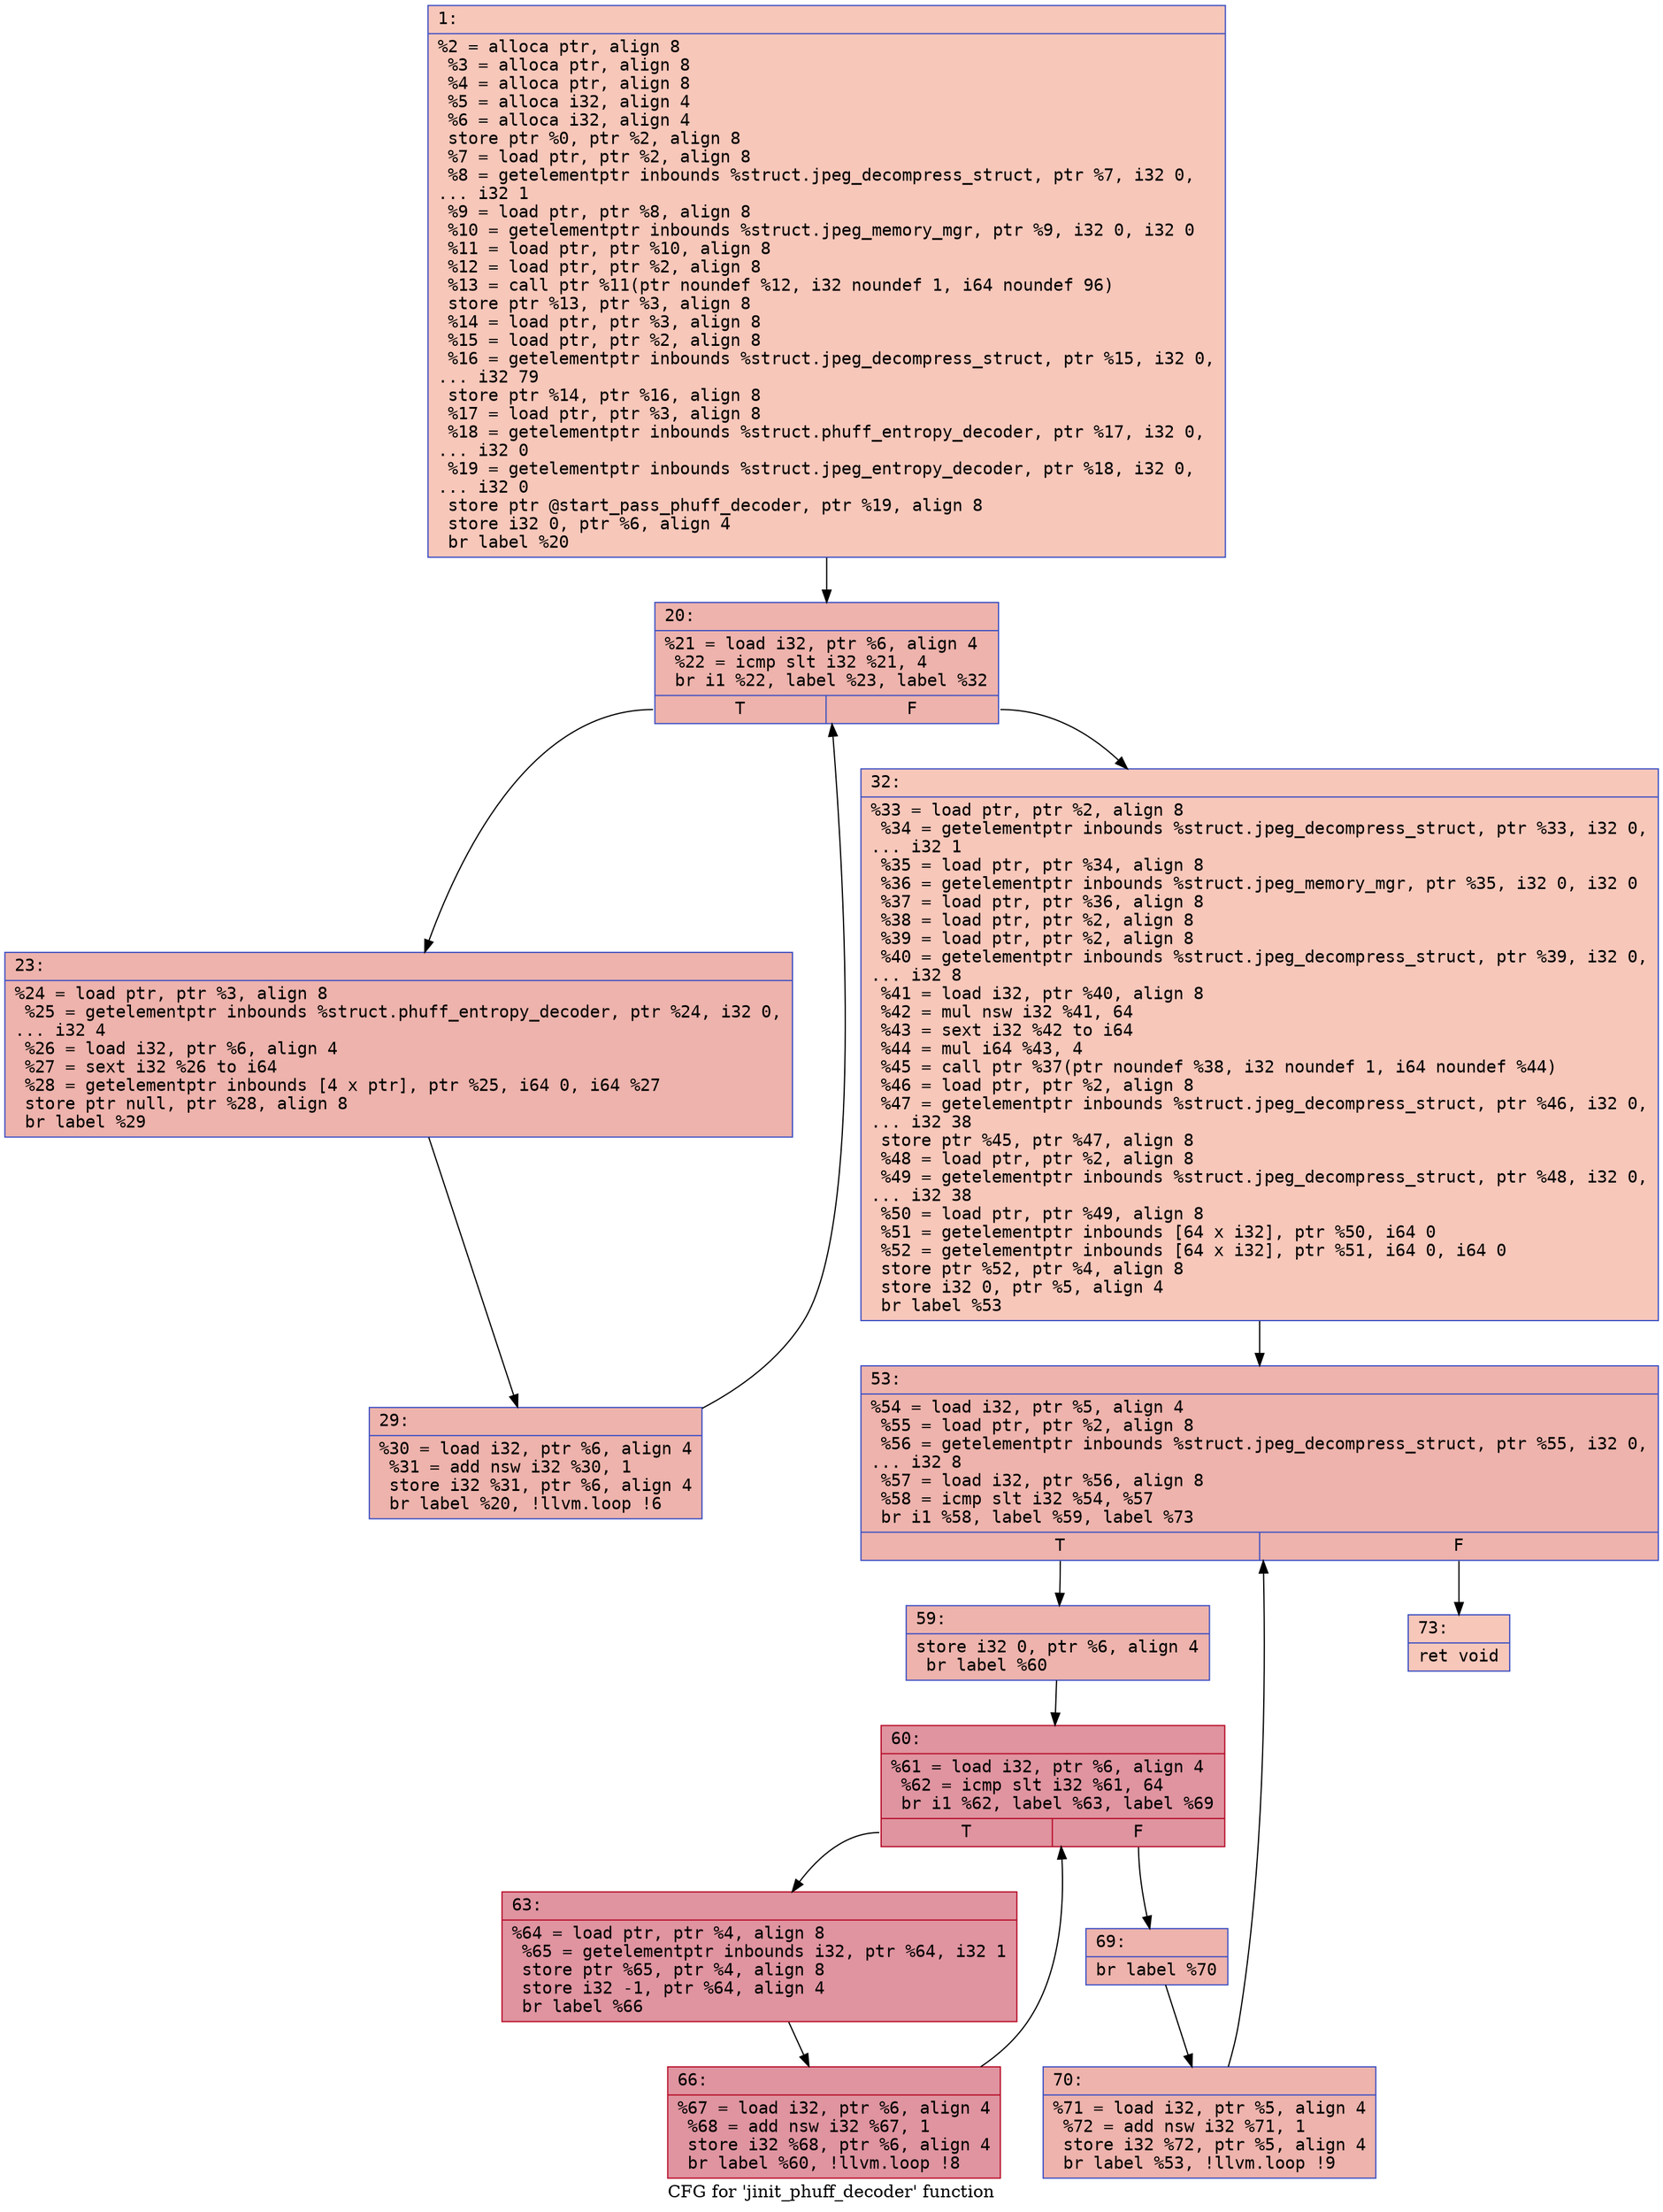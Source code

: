 digraph "CFG for 'jinit_phuff_decoder' function" {
	label="CFG for 'jinit_phuff_decoder' function";

	Node0x6000005ae080 [shape=record,color="#3d50c3ff", style=filled, fillcolor="#ec7f6370" fontname="Courier",label="{1:\l|  %2 = alloca ptr, align 8\l  %3 = alloca ptr, align 8\l  %4 = alloca ptr, align 8\l  %5 = alloca i32, align 4\l  %6 = alloca i32, align 4\l  store ptr %0, ptr %2, align 8\l  %7 = load ptr, ptr %2, align 8\l  %8 = getelementptr inbounds %struct.jpeg_decompress_struct, ptr %7, i32 0,\l... i32 1\l  %9 = load ptr, ptr %8, align 8\l  %10 = getelementptr inbounds %struct.jpeg_memory_mgr, ptr %9, i32 0, i32 0\l  %11 = load ptr, ptr %10, align 8\l  %12 = load ptr, ptr %2, align 8\l  %13 = call ptr %11(ptr noundef %12, i32 noundef 1, i64 noundef 96)\l  store ptr %13, ptr %3, align 8\l  %14 = load ptr, ptr %3, align 8\l  %15 = load ptr, ptr %2, align 8\l  %16 = getelementptr inbounds %struct.jpeg_decompress_struct, ptr %15, i32 0,\l... i32 79\l  store ptr %14, ptr %16, align 8\l  %17 = load ptr, ptr %3, align 8\l  %18 = getelementptr inbounds %struct.phuff_entropy_decoder, ptr %17, i32 0,\l... i32 0\l  %19 = getelementptr inbounds %struct.jpeg_entropy_decoder, ptr %18, i32 0,\l... i32 0\l  store ptr @start_pass_phuff_decoder, ptr %19, align 8\l  store i32 0, ptr %6, align 4\l  br label %20\l}"];
	Node0x6000005ae080 -> Node0x6000005ae0d0[tooltip="1 -> 20\nProbability 100.00%" ];
	Node0x6000005ae0d0 [shape=record,color="#3d50c3ff", style=filled, fillcolor="#d6524470" fontname="Courier",label="{20:\l|  %21 = load i32, ptr %6, align 4\l  %22 = icmp slt i32 %21, 4\l  br i1 %22, label %23, label %32\l|{<s0>T|<s1>F}}"];
	Node0x6000005ae0d0:s0 -> Node0x6000005ae120[tooltip="20 -> 23\nProbability 96.88%" ];
	Node0x6000005ae0d0:s1 -> Node0x6000005ae1c0[tooltip="20 -> 32\nProbability 3.12%" ];
	Node0x6000005ae120 [shape=record,color="#3d50c3ff", style=filled, fillcolor="#d6524470" fontname="Courier",label="{23:\l|  %24 = load ptr, ptr %3, align 8\l  %25 = getelementptr inbounds %struct.phuff_entropy_decoder, ptr %24, i32 0,\l... i32 4\l  %26 = load i32, ptr %6, align 4\l  %27 = sext i32 %26 to i64\l  %28 = getelementptr inbounds [4 x ptr], ptr %25, i64 0, i64 %27\l  store ptr null, ptr %28, align 8\l  br label %29\l}"];
	Node0x6000005ae120 -> Node0x6000005ae170[tooltip="23 -> 29\nProbability 100.00%" ];
	Node0x6000005ae170 [shape=record,color="#3d50c3ff", style=filled, fillcolor="#d6524470" fontname="Courier",label="{29:\l|  %30 = load i32, ptr %6, align 4\l  %31 = add nsw i32 %30, 1\l  store i32 %31, ptr %6, align 4\l  br label %20, !llvm.loop !6\l}"];
	Node0x6000005ae170 -> Node0x6000005ae0d0[tooltip="29 -> 20\nProbability 100.00%" ];
	Node0x6000005ae1c0 [shape=record,color="#3d50c3ff", style=filled, fillcolor="#ec7f6370" fontname="Courier",label="{32:\l|  %33 = load ptr, ptr %2, align 8\l  %34 = getelementptr inbounds %struct.jpeg_decompress_struct, ptr %33, i32 0,\l... i32 1\l  %35 = load ptr, ptr %34, align 8\l  %36 = getelementptr inbounds %struct.jpeg_memory_mgr, ptr %35, i32 0, i32 0\l  %37 = load ptr, ptr %36, align 8\l  %38 = load ptr, ptr %2, align 8\l  %39 = load ptr, ptr %2, align 8\l  %40 = getelementptr inbounds %struct.jpeg_decompress_struct, ptr %39, i32 0,\l... i32 8\l  %41 = load i32, ptr %40, align 8\l  %42 = mul nsw i32 %41, 64\l  %43 = sext i32 %42 to i64\l  %44 = mul i64 %43, 4\l  %45 = call ptr %37(ptr noundef %38, i32 noundef 1, i64 noundef %44)\l  %46 = load ptr, ptr %2, align 8\l  %47 = getelementptr inbounds %struct.jpeg_decompress_struct, ptr %46, i32 0,\l... i32 38\l  store ptr %45, ptr %47, align 8\l  %48 = load ptr, ptr %2, align 8\l  %49 = getelementptr inbounds %struct.jpeg_decompress_struct, ptr %48, i32 0,\l... i32 38\l  %50 = load ptr, ptr %49, align 8\l  %51 = getelementptr inbounds [64 x i32], ptr %50, i64 0\l  %52 = getelementptr inbounds [64 x i32], ptr %51, i64 0, i64 0\l  store ptr %52, ptr %4, align 8\l  store i32 0, ptr %5, align 4\l  br label %53\l}"];
	Node0x6000005ae1c0 -> Node0x6000005ae210[tooltip="32 -> 53\nProbability 100.00%" ];
	Node0x6000005ae210 [shape=record,color="#3d50c3ff", style=filled, fillcolor="#d6524470" fontname="Courier",label="{53:\l|  %54 = load i32, ptr %5, align 4\l  %55 = load ptr, ptr %2, align 8\l  %56 = getelementptr inbounds %struct.jpeg_decompress_struct, ptr %55, i32 0,\l... i32 8\l  %57 = load i32, ptr %56, align 8\l  %58 = icmp slt i32 %54, %57\l  br i1 %58, label %59, label %73\l|{<s0>T|<s1>F}}"];
	Node0x6000005ae210:s0 -> Node0x6000005ae260[tooltip="53 -> 59\nProbability 96.88%" ];
	Node0x6000005ae210:s1 -> Node0x6000005ae440[tooltip="53 -> 73\nProbability 3.12%" ];
	Node0x6000005ae260 [shape=record,color="#3d50c3ff", style=filled, fillcolor="#d6524470" fontname="Courier",label="{59:\l|  store i32 0, ptr %6, align 4\l  br label %60\l}"];
	Node0x6000005ae260 -> Node0x6000005ae2b0[tooltip="59 -> 60\nProbability 100.00%" ];
	Node0x6000005ae2b0 [shape=record,color="#b70d28ff", style=filled, fillcolor="#b70d2870" fontname="Courier",label="{60:\l|  %61 = load i32, ptr %6, align 4\l  %62 = icmp slt i32 %61, 64\l  br i1 %62, label %63, label %69\l|{<s0>T|<s1>F}}"];
	Node0x6000005ae2b0:s0 -> Node0x6000005ae300[tooltip="60 -> 63\nProbability 96.88%" ];
	Node0x6000005ae2b0:s1 -> Node0x6000005ae3a0[tooltip="60 -> 69\nProbability 3.12%" ];
	Node0x6000005ae300 [shape=record,color="#b70d28ff", style=filled, fillcolor="#b70d2870" fontname="Courier",label="{63:\l|  %64 = load ptr, ptr %4, align 8\l  %65 = getelementptr inbounds i32, ptr %64, i32 1\l  store ptr %65, ptr %4, align 8\l  store i32 -1, ptr %64, align 4\l  br label %66\l}"];
	Node0x6000005ae300 -> Node0x6000005ae350[tooltip="63 -> 66\nProbability 100.00%" ];
	Node0x6000005ae350 [shape=record,color="#b70d28ff", style=filled, fillcolor="#b70d2870" fontname="Courier",label="{66:\l|  %67 = load i32, ptr %6, align 4\l  %68 = add nsw i32 %67, 1\l  store i32 %68, ptr %6, align 4\l  br label %60, !llvm.loop !8\l}"];
	Node0x6000005ae350 -> Node0x6000005ae2b0[tooltip="66 -> 60\nProbability 100.00%" ];
	Node0x6000005ae3a0 [shape=record,color="#3d50c3ff", style=filled, fillcolor="#d6524470" fontname="Courier",label="{69:\l|  br label %70\l}"];
	Node0x6000005ae3a0 -> Node0x6000005ae3f0[tooltip="69 -> 70\nProbability 100.00%" ];
	Node0x6000005ae3f0 [shape=record,color="#3d50c3ff", style=filled, fillcolor="#d6524470" fontname="Courier",label="{70:\l|  %71 = load i32, ptr %5, align 4\l  %72 = add nsw i32 %71, 1\l  store i32 %72, ptr %5, align 4\l  br label %53, !llvm.loop !9\l}"];
	Node0x6000005ae3f0 -> Node0x6000005ae210[tooltip="70 -> 53\nProbability 100.00%" ];
	Node0x6000005ae440 [shape=record,color="#3d50c3ff", style=filled, fillcolor="#ec7f6370" fontname="Courier",label="{73:\l|  ret void\l}"];
}
